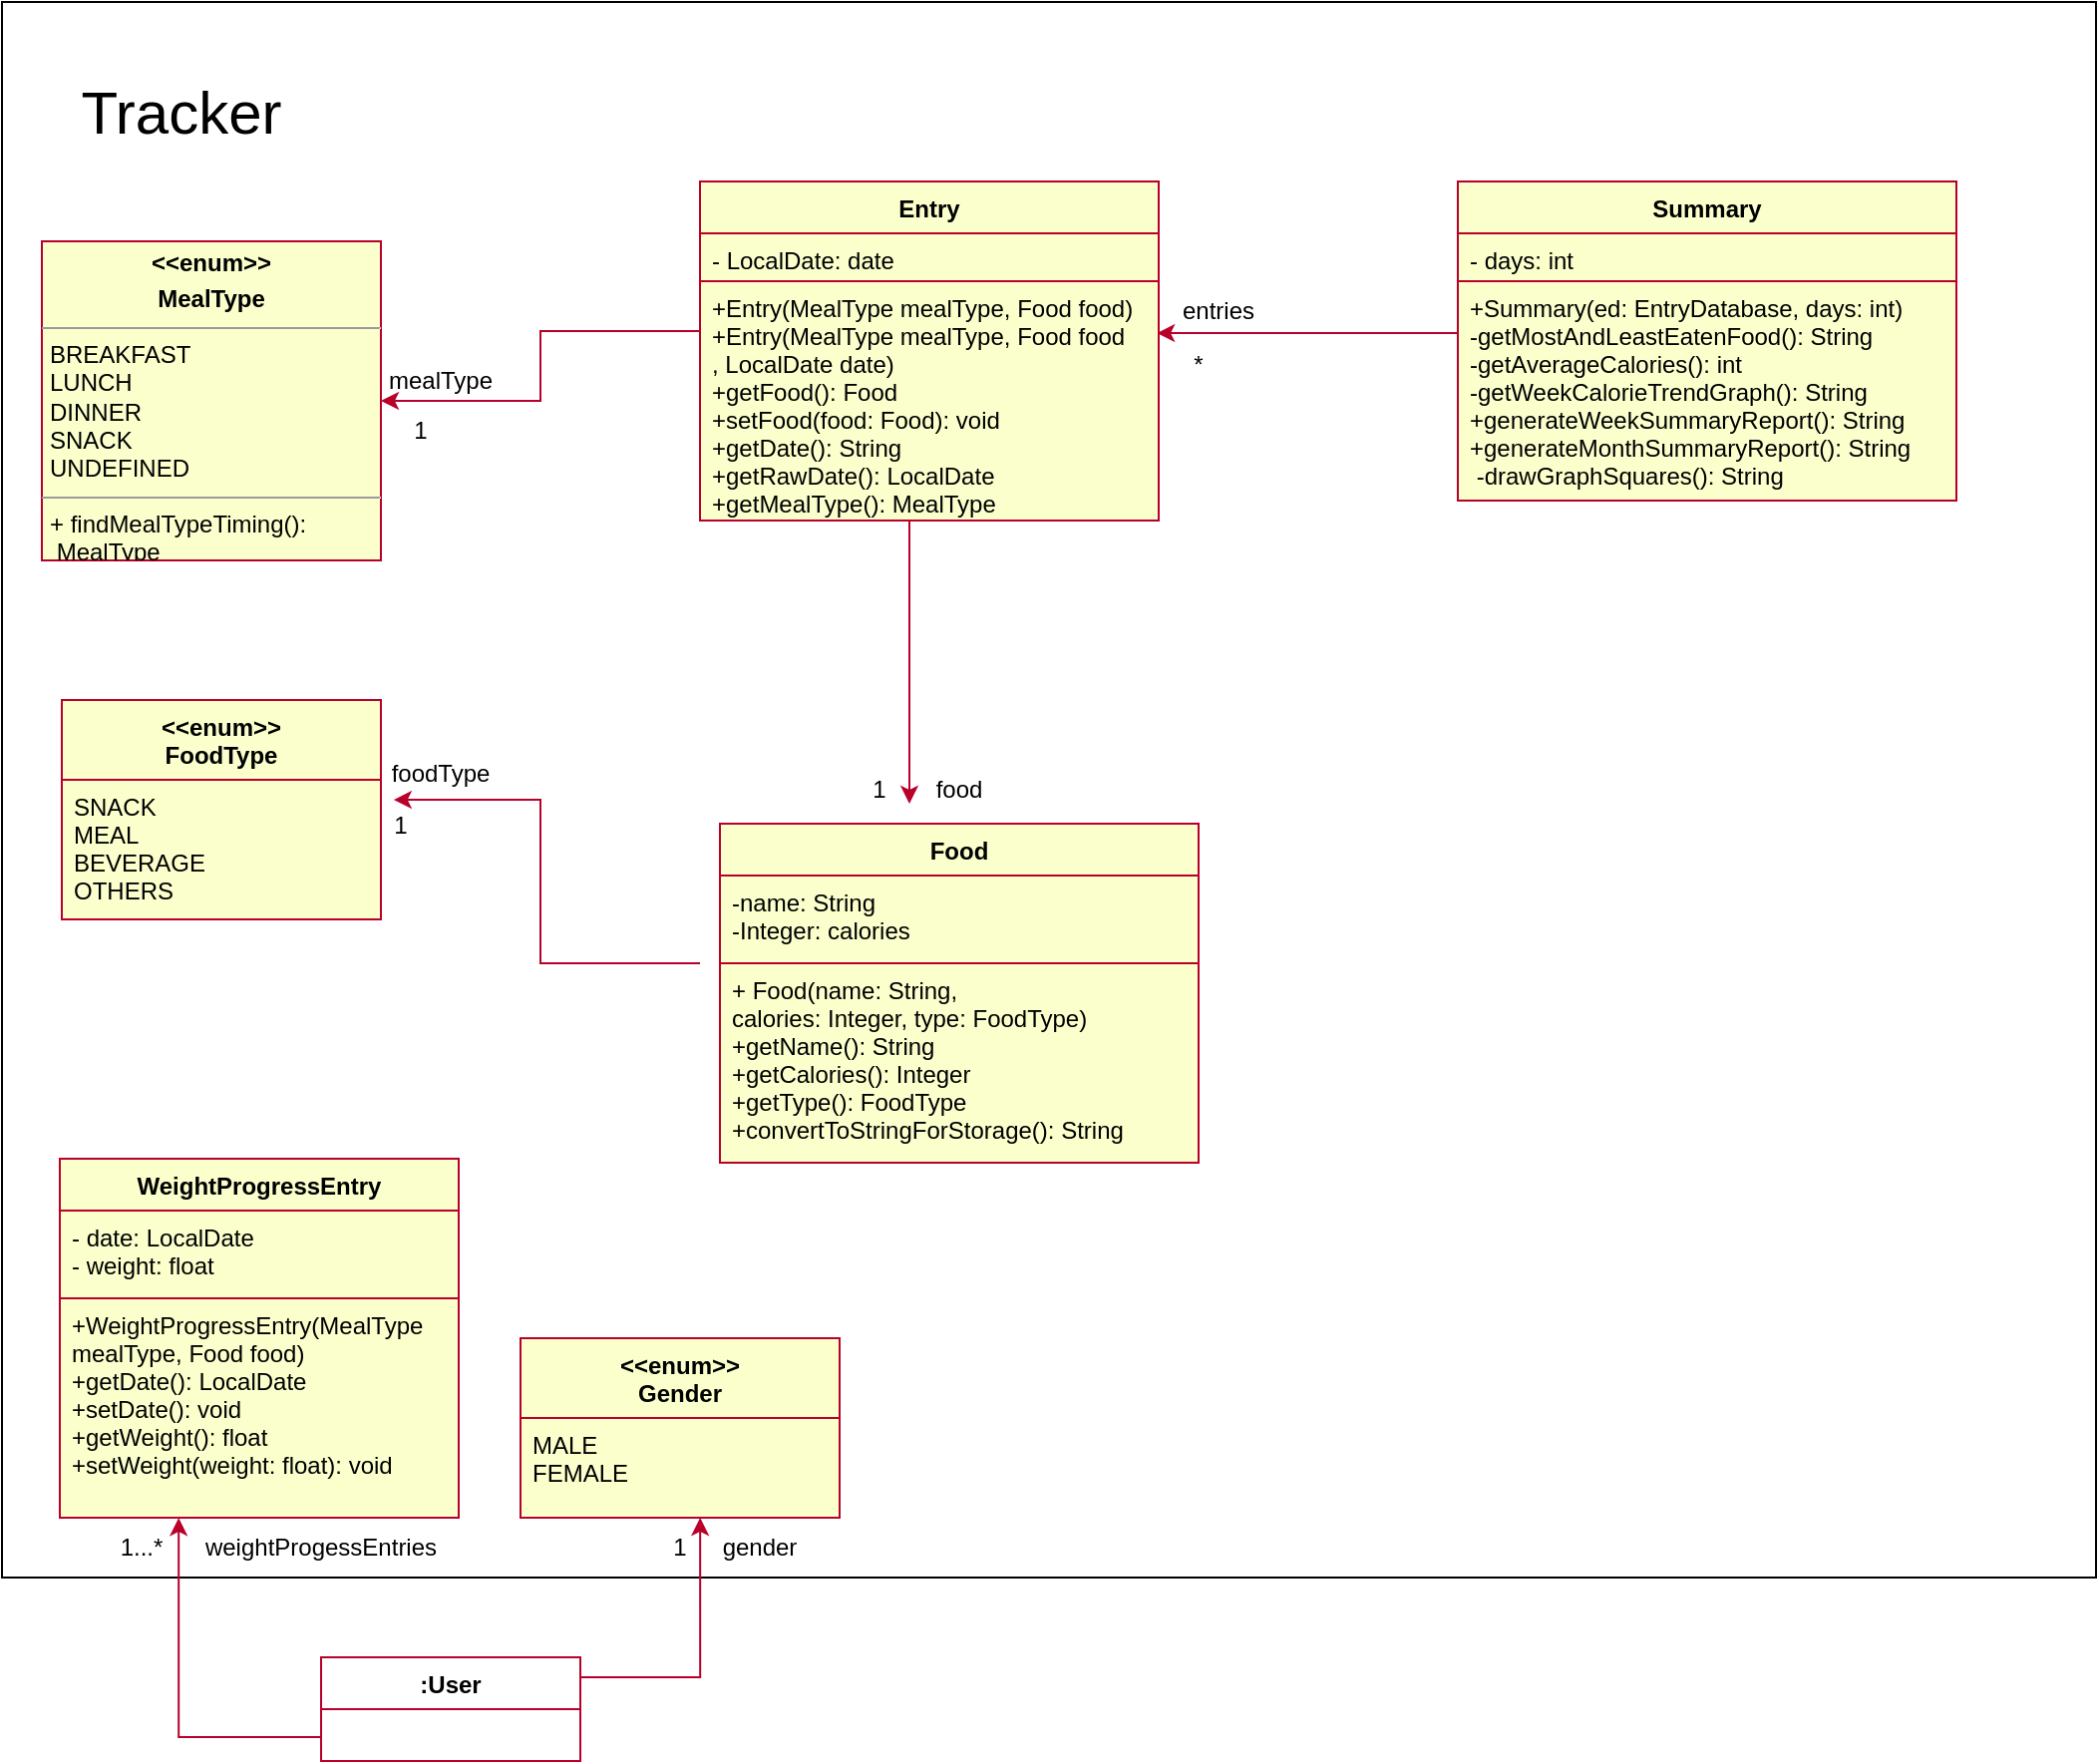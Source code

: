 <mxfile version="15.4.0" type="device"><diagram name="Page-1" id="929967ad-93f9-6ef4-fab6-5d389245f69c"><mxGraphModel dx="378" dy="250" grid="1" gridSize="10" guides="1" tooltips="1" connect="1" arrows="1" fold="1" page="1" pageScale="1.5" pageWidth="1169" pageHeight="826" background="none" math="0" shadow="0"><root><mxCell id="0" style=";html=1;"/><mxCell id="1" style=";html=1;" parent="0"/><mxCell id="kWdqopF7q87opr0PPB8Q-48" value="" style="rounded=0;whiteSpace=wrap;html=1;fontSize=12;align=left;verticalAlign=top;fillColor=none;" parent="1" vertex="1"><mxGeometry x="120" y="80" width="1050" height="790" as="geometry"/></mxCell><mxCell id="kWdqopF7q87opr0PPB8Q-3" value="&lt;&lt;enum&gt;&gt;&#10;Gender" style="swimlane;fontStyle=1;align=center;verticalAlign=top;childLayout=stackLayout;horizontal=1;startSize=40;horizontalStack=0;resizeParent=1;resizeParentMax=0;resizeLast=0;collapsible=1;marginBottom=0;fillColor=#FBFFCC;strokeColor=#b9002b;" parent="1" vertex="1"><mxGeometry x="380" y="750" width="160" height="90" as="geometry"/></mxCell><mxCell id="kWdqopF7q87opr0PPB8Q-4" value="MALE&#10;FEMALE" style="text;strokeColor=#b9002b;fillColor=#FBFFCC;align=left;verticalAlign=top;spacingLeft=4;spacingRight=4;overflow=hidden;rotatable=0;points=[[0,0.5],[1,0.5]];portConstraint=eastwest;" parent="kWdqopF7q87opr0PPB8Q-3" vertex="1"><mxGeometry y="40" width="160" height="50" as="geometry"/></mxCell><mxCell id="kWdqopF7q87opr0PPB8Q-10" value="&lt;p style=&quot;margin: 0px ; margin-top: 4px ; text-align: center&quot;&gt;&lt;b&gt;&amp;lt;&amp;lt;enum&amp;gt;&amp;gt;&lt;/b&gt;&lt;/p&gt;&lt;p style=&quot;margin: 0px ; margin-top: 4px ; text-align: center&quot;&gt;&lt;b&gt;MealType&lt;/b&gt;&lt;/p&gt;&lt;hr size=&quot;1&quot;&gt;&lt;p style=&quot;margin: 0px ; margin-left: 4px&quot;&gt;BREAKFAST&lt;/p&gt;&lt;p style=&quot;margin: 0px ; margin-left: 4px&quot;&gt;LUNCH&lt;/p&gt;&lt;p style=&quot;margin: 0px ; margin-left: 4px&quot;&gt;DINNER&lt;/p&gt;&lt;p style=&quot;margin: 0px ; margin-left: 4px&quot;&gt;SNACK&lt;/p&gt;&lt;p style=&quot;margin: 0px ; margin-left: 4px&quot;&gt;UNDEFINED&lt;/p&gt;&lt;hr size=&quot;1&quot;&gt;&lt;p style=&quot;margin: 0px ; margin-left: 4px&quot;&gt;+ findMealTypeTiming():&lt;/p&gt;&lt;p style=&quot;margin: 0px ; margin-left: 4px&quot;&gt;&amp;nbsp;MealType&lt;/p&gt;" style="verticalAlign=top;align=left;overflow=fill;fontSize=12;fontFamily=Helvetica;html=1;fillColor=#FBFFCC;strokeColor=#b9002b;" parent="1" vertex="1"><mxGeometry x="140" y="200" width="170" height="160" as="geometry"/></mxCell><mxCell id="kWdqopF7q87opr0PPB8Q-15" style="edgeStyle=orthogonalEdgeStyle;rounded=0;orthogonalLoop=1;jettySize=auto;html=1;entryX=1.04;entryY=0.143;entryDx=0;entryDy=0;entryPerimeter=0;strokeColor=#b9002b;" parent="1" target="kWdqopF7q87opr0PPB8Q-14" edge="1"><mxGeometry relative="1" as="geometry"><mxPoint x="470.0" y="562.0" as="sourcePoint"/><Array as="points"><mxPoint x="390" y="562"/><mxPoint x="390" y="480"/></Array></mxGeometry></mxCell><mxCell id="kWdqopF7q87opr0PPB8Q-13" value="&lt;&lt;enum&gt;&gt;&#10;FoodType" style="swimlane;fontStyle=1;align=center;verticalAlign=top;childLayout=stackLayout;horizontal=1;startSize=40;horizontalStack=0;resizeParent=1;resizeParentMax=0;resizeLast=0;collapsible=1;marginBottom=0;fillColor=#FBFFCC;strokeColor=#b9002b;" parent="1" vertex="1"><mxGeometry x="150" y="430" width="160" height="110" as="geometry"/></mxCell><mxCell id="kWdqopF7q87opr0PPB8Q-14" value="SNACK&#10;MEAL&#10;BEVERAGE&#10;OTHERS" style="text;strokeColor=#b9002b;fillColor=#fbffcc;align=left;verticalAlign=top;spacingLeft=4;spacingRight=4;overflow=hidden;rotatable=0;points=[[0,0.5],[1,0.5]];portConstraint=eastwest;" parent="kWdqopF7q87opr0PPB8Q-13" vertex="1"><mxGeometry y="40" width="160" height="70" as="geometry"/></mxCell><mxCell id="kWdqopF7q87opr0PPB8Q-16" value="foodType" style="text;html=1;strokeColor=none;fillColor=none;align=center;verticalAlign=middle;whiteSpace=wrap;rounded=0;" parent="1" vertex="1"><mxGeometry x="310" y="452" width="60" height="30" as="geometry"/></mxCell><mxCell id="kWdqopF7q87opr0PPB8Q-17" value="1" style="text;html=1;strokeColor=none;fillColor=none;align=center;verticalAlign=middle;whiteSpace=wrap;rounded=0;" parent="1" vertex="1"><mxGeometry x="290" y="478" width="60" height="30" as="geometry"/></mxCell><mxCell id="kWdqopF7q87opr0PPB8Q-36" style="edgeStyle=orthogonalEdgeStyle;rounded=0;orthogonalLoop=1;jettySize=auto;html=1;entryX=0.5;entryY=0;entryDx=0;entryDy=0;strokeColor=#b9002b;" parent="1" edge="1"><mxGeometry relative="1" as="geometry"><mxPoint x="575" y="340" as="sourcePoint"/><mxPoint x="575.0" y="482.0" as="targetPoint"/></mxGeometry></mxCell><mxCell id="kWdqopF7q87opr0PPB8Q-37" style="edgeStyle=orthogonalEdgeStyle;rounded=0;orthogonalLoop=1;jettySize=auto;html=1;strokeColor=#b9002b;exitX=0.004;exitY=0.208;exitDx=0;exitDy=0;exitPerimeter=0;" parent="1" source="HOBHWwsoEO0qh9iZT9Xw-7" target="kWdqopF7q87opr0PPB8Q-10" edge="1"><mxGeometry relative="1" as="geometry"><mxPoint x="465" y="245.059" as="sourcePoint"/></mxGeometry></mxCell><mxCell id="kWdqopF7q87opr0PPB8Q-27" value="food" style="text;html=1;strokeColor=none;fillColor=none;align=center;verticalAlign=middle;whiteSpace=wrap;rounded=0;" parent="1" vertex="1"><mxGeometry x="570" y="460" width="60" height="30" as="geometry"/></mxCell><mxCell id="kWdqopF7q87opr0PPB8Q-28" value="1" style="text;html=1;strokeColor=none;fillColor=none;align=center;verticalAlign=middle;whiteSpace=wrap;rounded=0;" parent="1" vertex="1"><mxGeometry x="530" y="460" width="60" height="30" as="geometry"/></mxCell><mxCell id="kWdqopF7q87opr0PPB8Q-38" value="mealType" style="text;html=1;strokeColor=none;fillColor=none;align=center;verticalAlign=middle;whiteSpace=wrap;rounded=0;" parent="1" vertex="1"><mxGeometry x="310" y="255" width="60" height="30" as="geometry"/></mxCell><mxCell id="kWdqopF7q87opr0PPB8Q-39" value="1" style="text;html=1;strokeColor=none;fillColor=none;align=center;verticalAlign=middle;whiteSpace=wrap;rounded=0;" parent="1" vertex="1"><mxGeometry x="300" y="280" width="60" height="30" as="geometry"/></mxCell><mxCell id="kWdqopF7q87opr0PPB8Q-45" style="edgeStyle=orthogonalEdgeStyle;rounded=0;orthogonalLoop=1;jettySize=auto;html=1;entryX=0.996;entryY=0.217;entryDx=0;entryDy=0;fontSize=12;strokeColor=#b9002b;entryPerimeter=0;" parent="1" target="HOBHWwsoEO0qh9iZT9Xw-7" edge="1"><mxGeometry relative="1" as="geometry"><mxPoint x="850" y="246" as="sourcePoint"/><mxPoint x="689.62" y="253.68" as="targetPoint"/><Array as="points"><mxPoint x="850" y="246"/></Array></mxGeometry></mxCell><mxCell id="kWdqopF7q87opr0PPB8Q-46" value="entries" style="text;html=1;strokeColor=none;fillColor=none;align=center;verticalAlign=middle;whiteSpace=wrap;rounded=0;" parent="1" vertex="1"><mxGeometry x="700" y="220" width="60" height="30" as="geometry"/></mxCell><mxCell id="kWdqopF7q87opr0PPB8Q-47" value="*" style="text;html=1;strokeColor=none;fillColor=none;align=center;verticalAlign=middle;whiteSpace=wrap;rounded=0;" parent="1" vertex="1"><mxGeometry x="690" y="247" width="60" height="30" as="geometry"/></mxCell><mxCell id="HOBHWwsoEO0qh9iZT9Xw-4" value="Entry" style="swimlane;fontStyle=1;align=center;verticalAlign=top;childLayout=stackLayout;horizontal=1;startSize=26;horizontalStack=0;resizeParent=1;resizeParentMax=0;resizeLast=0;collapsible=1;marginBottom=0;strokeColor=#b9002b;fillColor=#fbffcc;" vertex="1" parent="1"><mxGeometry x="470" y="170" width="230" height="170" as="geometry"/></mxCell><mxCell id="HOBHWwsoEO0qh9iZT9Xw-5" value="- LocalDate: date" style="text;strokeColor=#B9002B;fillColor=#FBFFCC;align=left;verticalAlign=top;spacingLeft=4;spacingRight=4;overflow=hidden;rotatable=0;points=[[0,0.5],[1,0.5]];portConstraint=eastwest;" vertex="1" parent="HOBHWwsoEO0qh9iZT9Xw-4"><mxGeometry y="26" width="230" height="24" as="geometry"/></mxCell><mxCell id="HOBHWwsoEO0qh9iZT9Xw-7" value="+Entry(MealType mealType, Food food)&#10;+Entry(MealType mealType, Food food&#10;, LocalDate date)&#10;+getFood(): Food&#10;+setFood(food: Food): void&#10;+getDate(): String&#10;+getRawDate(): LocalDate&#10;+getMealType(): MealType&#10;" style="text;strokeColor=#B9002B;fillColor=#FBFFCC;align=left;verticalAlign=top;spacingLeft=4;spacingRight=4;overflow=hidden;rotatable=0;points=[[0,0.5],[1,0.5]];portConstraint=eastwest;" vertex="1" parent="HOBHWwsoEO0qh9iZT9Xw-4"><mxGeometry y="50" width="230" height="120" as="geometry"/></mxCell><mxCell id="HOBHWwsoEO0qh9iZT9Xw-8" value="Food" style="swimlane;fontStyle=1;align=center;verticalAlign=top;childLayout=stackLayout;horizontal=1;startSize=26;horizontalStack=0;resizeParent=1;resizeParentMax=0;resizeLast=0;collapsible=1;marginBottom=0;strokeColor=#b9002b;fillColor=#fbffcc;" vertex="1" parent="1"><mxGeometry x="480" y="492" width="240" height="170" as="geometry"/></mxCell><mxCell id="HOBHWwsoEO0qh9iZT9Xw-9" value="-name: String&#10;-Integer: calories" style="text;strokeColor=#B9002B;fillColor=#FBFFCC;align=left;verticalAlign=top;spacingLeft=4;spacingRight=4;overflow=hidden;rotatable=0;points=[[0,0.5],[1,0.5]];portConstraint=eastwest;" vertex="1" parent="HOBHWwsoEO0qh9iZT9Xw-8"><mxGeometry y="26" width="240" height="44" as="geometry"/></mxCell><mxCell id="HOBHWwsoEO0qh9iZT9Xw-10" value="+ Food(name: String, &#10;calories: Integer, type: FoodType)&#10;+getName(): String&#10;+getCalories(): Integer&#10;+getType(): FoodType&#10;+convertToStringForStorage(): String" style="text;strokeColor=#B9002B;fillColor=#FBFFCC;align=left;verticalAlign=top;spacingLeft=4;spacingRight=4;overflow=hidden;rotatable=0;points=[[0,0.5],[1,0.5]];portConstraint=eastwest;" vertex="1" parent="HOBHWwsoEO0qh9iZT9Xw-8"><mxGeometry y="70" width="240" height="100" as="geometry"/></mxCell><mxCell id="HOBHWwsoEO0qh9iZT9Xw-13" value="Summary" style="swimlane;fontStyle=1;align=center;verticalAlign=top;childLayout=stackLayout;horizontal=1;startSize=26;horizontalStack=0;resizeParent=1;resizeParentMax=0;resizeLast=0;collapsible=1;marginBottom=0;strokeColor=#b9002b;fillColor=#fbffcc;" vertex="1" parent="1"><mxGeometry x="850" y="170" width="250" height="160" as="geometry"/></mxCell><mxCell id="HOBHWwsoEO0qh9iZT9Xw-14" value="- days: int" style="text;strokeColor=#B9002B;fillColor=#FBFFCC;align=left;verticalAlign=top;spacingLeft=4;spacingRight=4;overflow=hidden;rotatable=0;points=[[0,0.5],[1,0.5]];portConstraint=eastwest;" vertex="1" parent="HOBHWwsoEO0qh9iZT9Xw-13"><mxGeometry y="26" width="250" height="24" as="geometry"/></mxCell><mxCell id="HOBHWwsoEO0qh9iZT9Xw-15" value="+Summary(ed: EntryDatabase, days: int)&#10;-getMostAndLeastEatenFood(): String&#10;-getAverageCalories(): int&#10;-getWeekCalorieTrendGraph(): String&#10;+generateWeekSummaryReport(): String&#10;+generateMonthSummaryReport(): String&#10; -drawGraphSquares(): String" style="text;strokeColor=#B9002B;fillColor=#FBFFCC;align=left;verticalAlign=top;spacingLeft=4;spacingRight=4;overflow=hidden;rotatable=0;points=[[0,0.5],[1,0.5]];portConstraint=eastwest;" vertex="1" parent="HOBHWwsoEO0qh9iZT9Xw-13"><mxGeometry y="50" width="250" height="110" as="geometry"/></mxCell><mxCell id="HOBHWwsoEO0qh9iZT9Xw-17" value="WeightProgressEntry" style="swimlane;fontStyle=1;align=center;verticalAlign=top;childLayout=stackLayout;horizontal=1;startSize=26;horizontalStack=0;resizeParent=1;resizeParentMax=0;resizeLast=0;collapsible=1;marginBottom=0;strokeColor=#b9002b;fillColor=#fbffcc;" vertex="1" parent="1"><mxGeometry x="149" y="660" width="200" height="180" as="geometry"/></mxCell><mxCell id="HOBHWwsoEO0qh9iZT9Xw-18" value="- date: LocalDate&#10;- weight: float" style="text;strokeColor=#B9002B;fillColor=#FBFFCC;align=left;verticalAlign=top;spacingLeft=4;spacingRight=4;overflow=hidden;rotatable=0;points=[[0,0.5],[1,0.5]];portConstraint=eastwest;" vertex="1" parent="HOBHWwsoEO0qh9iZT9Xw-17"><mxGeometry y="26" width="200" height="44" as="geometry"/></mxCell><mxCell id="HOBHWwsoEO0qh9iZT9Xw-19" value="+WeightProgressEntry(MealType&#10;mealType, Food food)&#10;+getDate(): LocalDate&#10;+setDate(): void&#10;+getWeight(): float&#10;+setWeight(weight: float): void&#10;" style="text;strokeColor=#B9002B;fillColor=#FBFFCC;align=left;verticalAlign=top;spacingLeft=4;spacingRight=4;overflow=hidden;rotatable=0;points=[[0,0.5],[1,0.5]];portConstraint=eastwest;" vertex="1" parent="HOBHWwsoEO0qh9iZT9Xw-17"><mxGeometry y="70" width="200" height="110" as="geometry"/></mxCell><mxCell id="HOBHWwsoEO0qh9iZT9Xw-20" value="&lt;font style=&quot;font-size: 30px&quot;&gt;Tracker&lt;/font&gt;" style="text;html=1;strokeColor=none;fillColor=none;align=center;verticalAlign=middle;whiteSpace=wrap;rounded=0;" vertex="1" parent="1"><mxGeometry x="180" y="120" width="60" height="30" as="geometry"/></mxCell><mxCell id="HOBHWwsoEO0qh9iZT9Xw-26" style="edgeStyle=orthogonalEdgeStyle;rounded=0;orthogonalLoop=1;jettySize=auto;html=1;entryX=0.563;entryY=1;entryDx=0;entryDy=0;entryPerimeter=0;strokeColor=#b9002b;" edge="1" parent="1" source="HOBHWwsoEO0qh9iZT9Xw-22" target="kWdqopF7q87opr0PPB8Q-4"><mxGeometry relative="1" as="geometry"><Array as="points"><mxPoint x="470" y="920"/></Array></mxGeometry></mxCell><mxCell id="HOBHWwsoEO0qh9iZT9Xw-27" style="edgeStyle=orthogonalEdgeStyle;rounded=0;orthogonalLoop=1;jettySize=auto;html=1;exitX=0;exitY=0.5;exitDx=0;exitDy=0;entryX=0.298;entryY=1.001;entryDx=0;entryDy=0;entryPerimeter=0;strokeColor=#b9002b;" edge="1" parent="1" source="HOBHWwsoEO0qh9iZT9Xw-22" target="HOBHWwsoEO0qh9iZT9Xw-19"><mxGeometry relative="1" as="geometry"><Array as="points"><mxPoint x="280" y="950"/><mxPoint x="209" y="950"/></Array></mxGeometry></mxCell><mxCell id="HOBHWwsoEO0qh9iZT9Xw-22" value=":User" style="swimlane;fontStyle=1;align=center;verticalAlign=top;childLayout=stackLayout;horizontal=1;startSize=26;horizontalStack=0;resizeParent=1;resizeParentMax=0;resizeLast=0;collapsible=1;marginBottom=0;strokeColor=#B9002B;fillColor=none;" vertex="1" parent="1"><mxGeometry x="280" y="910" width="130" height="52" as="geometry"/></mxCell><mxCell id="HOBHWwsoEO0qh9iZT9Xw-28" value="gender" style="text;html=1;strokeColor=none;fillColor=none;align=center;verticalAlign=middle;whiteSpace=wrap;rounded=0;" vertex="1" parent="1"><mxGeometry x="470" y="840" width="60" height="30" as="geometry"/></mxCell><mxCell id="HOBHWwsoEO0qh9iZT9Xw-29" value="1" style="text;html=1;strokeColor=none;fillColor=none;align=center;verticalAlign=middle;whiteSpace=wrap;rounded=0;" vertex="1" parent="1"><mxGeometry x="430" y="840" width="60" height="30" as="geometry"/></mxCell><mxCell id="HOBHWwsoEO0qh9iZT9Xw-30" value="weightProgessEntries" style="text;html=1;strokeColor=none;fillColor=none;align=center;verticalAlign=middle;whiteSpace=wrap;rounded=0;" vertex="1" parent="1"><mxGeometry x="250" y="840" width="60" height="30" as="geometry"/></mxCell><mxCell id="HOBHWwsoEO0qh9iZT9Xw-31" value="1...*" style="text;html=1;strokeColor=none;fillColor=none;align=center;verticalAlign=middle;whiteSpace=wrap;rounded=0;" vertex="1" parent="1"><mxGeometry x="160" y="840" width="60" height="30" as="geometry"/></mxCell></root></mxGraphModel></diagram></mxfile>